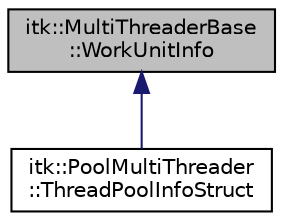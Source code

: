 digraph "itk::MultiThreaderBase::WorkUnitInfo"
{
 // LATEX_PDF_SIZE
  edge [fontname="Helvetica",fontsize="10",labelfontname="Helvetica",labelfontsize="10"];
  node [fontname="Helvetica",fontsize="10",shape=record];
  Node1 [label="itk::MultiThreaderBase\l::WorkUnitInfo",height=0.2,width=0.4,color="black", fillcolor="grey75", style="filled", fontcolor="black",tooltip=" "];
  Node1 -> Node2 [dir="back",color="midnightblue",fontsize="10",style="solid",fontname="Helvetica"];
  Node2 [label="itk::PoolMultiThreader\l::ThreadPoolInfoStruct",height=0.2,width=0.4,color="black", fillcolor="white", style="filled",URL="$structitk_1_1PoolMultiThreader_1_1ThreadPoolInfoStruct.html",tooltip=" "];
}

